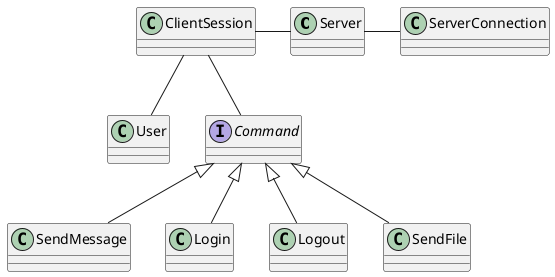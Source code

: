 @startuml
class Server
class ServerConnection
class User
interface Command
class ClientSession
class SendMessage extends Command
class Login extends Command
class Logout extends Command
class SendFile extends Command

Server - ServerConnection
ClientSession - Server
ClientSession -- User
ClientSession -- Command

@enduml

